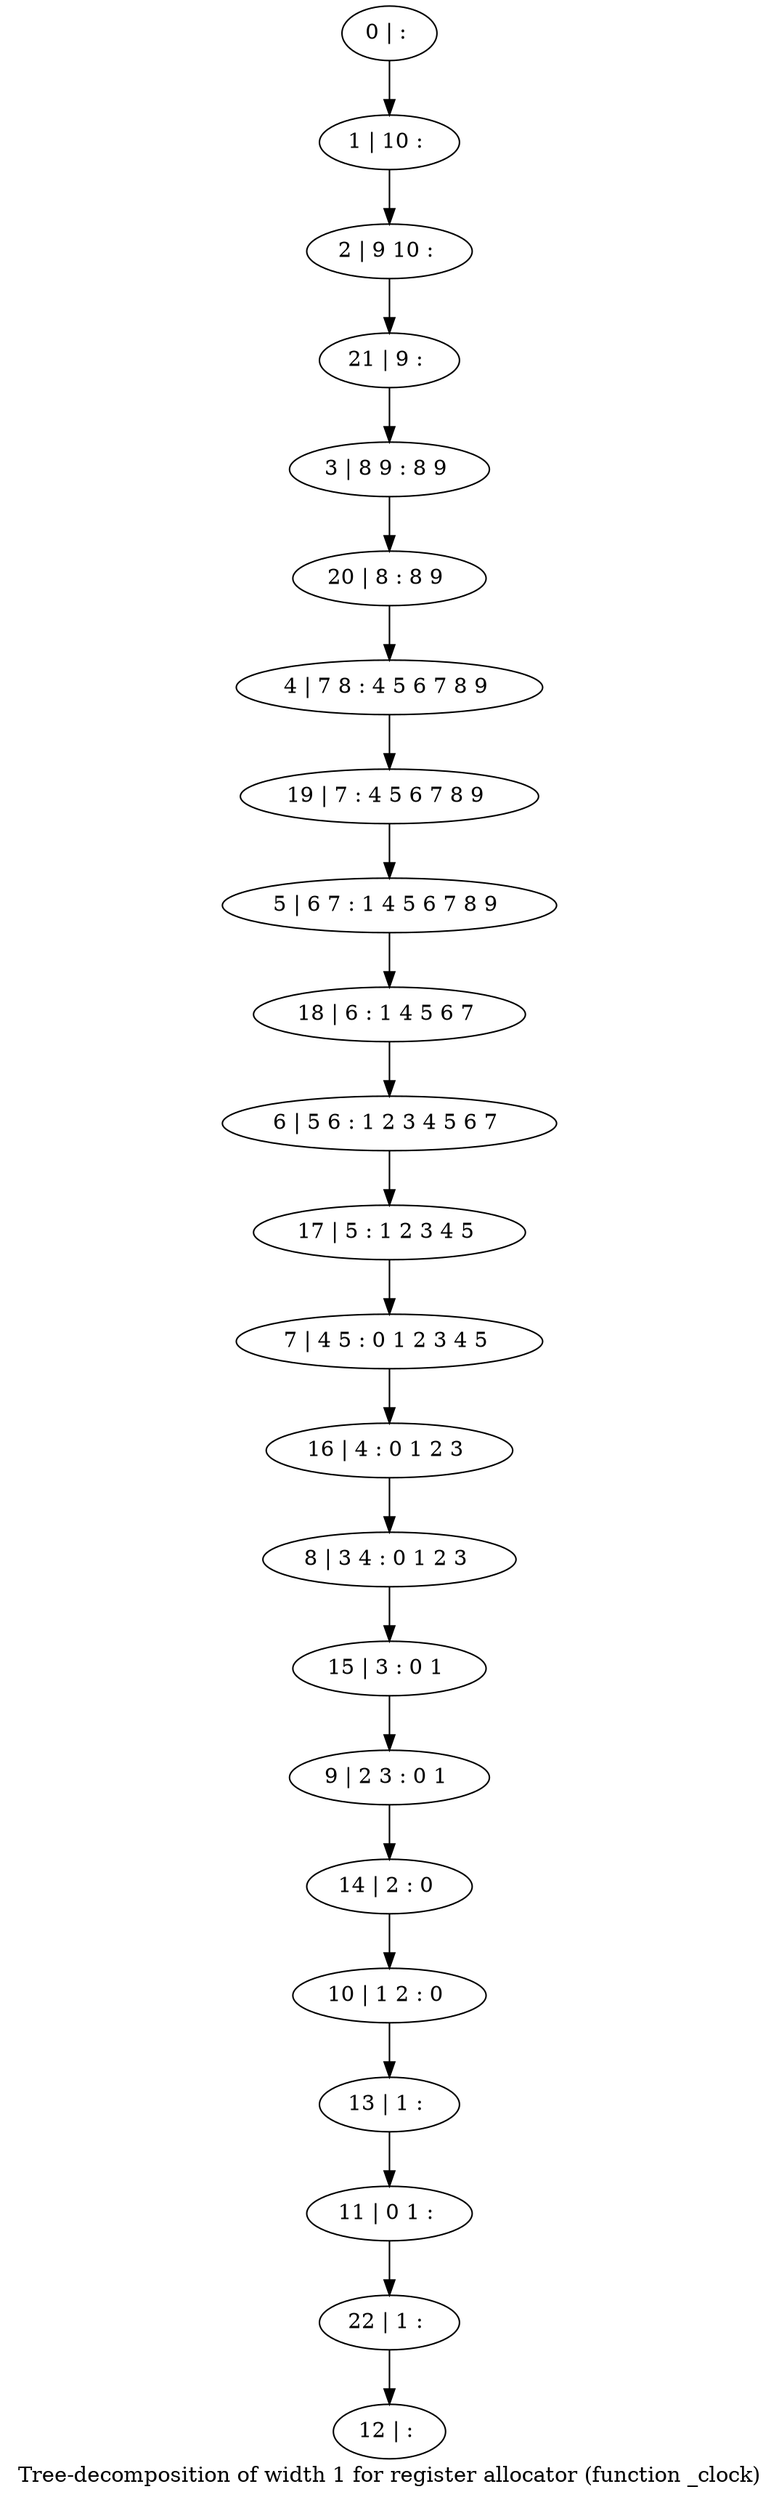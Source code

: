 digraph G {
graph [label="Tree-decomposition of width 1 for register allocator (function _clock)"]
0[label="0 | : "];
1[label="1 | 10 : "];
2[label="2 | 9 10 : "];
3[label="3 | 8 9 : 8 9 "];
4[label="4 | 7 8 : 4 5 6 7 8 9 "];
5[label="5 | 6 7 : 1 4 5 6 7 8 9 "];
6[label="6 | 5 6 : 1 2 3 4 5 6 7 "];
7[label="7 | 4 5 : 0 1 2 3 4 5 "];
8[label="8 | 3 4 : 0 1 2 3 "];
9[label="9 | 2 3 : 0 1 "];
10[label="10 | 1 2 : 0 "];
11[label="11 | 0 1 : "];
12[label="12 | : "];
13[label="13 | 1 : "];
14[label="14 | 2 : 0 "];
15[label="15 | 3 : 0 1 "];
16[label="16 | 4 : 0 1 2 3 "];
17[label="17 | 5 : 1 2 3 4 5 "];
18[label="18 | 6 : 1 4 5 6 7 "];
19[label="19 | 7 : 4 5 6 7 8 9 "];
20[label="20 | 8 : 8 9 "];
21[label="21 | 9 : "];
22[label="22 | 1 : "];
0->1 ;
1->2 ;
13->11 ;
10->13 ;
14->10 ;
9->14 ;
15->9 ;
8->15 ;
16->8 ;
7->16 ;
17->7 ;
6->17 ;
18->6 ;
5->18 ;
19->5 ;
4->19 ;
20->4 ;
3->20 ;
21->3 ;
2->21 ;
22->12 ;
11->22 ;
}

